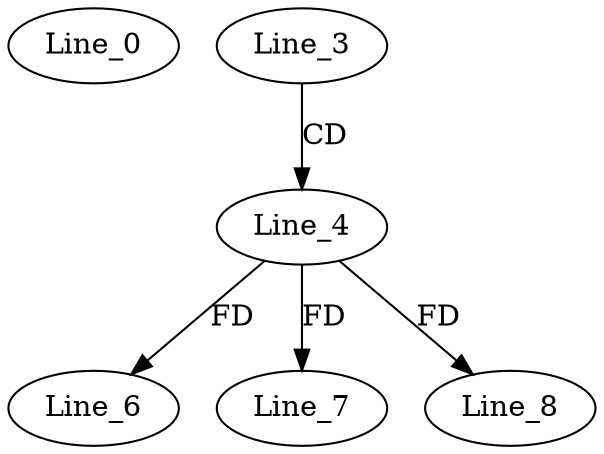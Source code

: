 digraph G {
  Line_0;
  Line_3;
  Line_4;
  Line_6;
  Line_7;
  Line_8;
  Line_3 -> Line_4 [ label="CD" ];
  Line_4 -> Line_6 [ label="FD" ];
  Line_4 -> Line_7 [ label="FD" ];
  Line_4 -> Line_8 [ label="FD" ];
}
